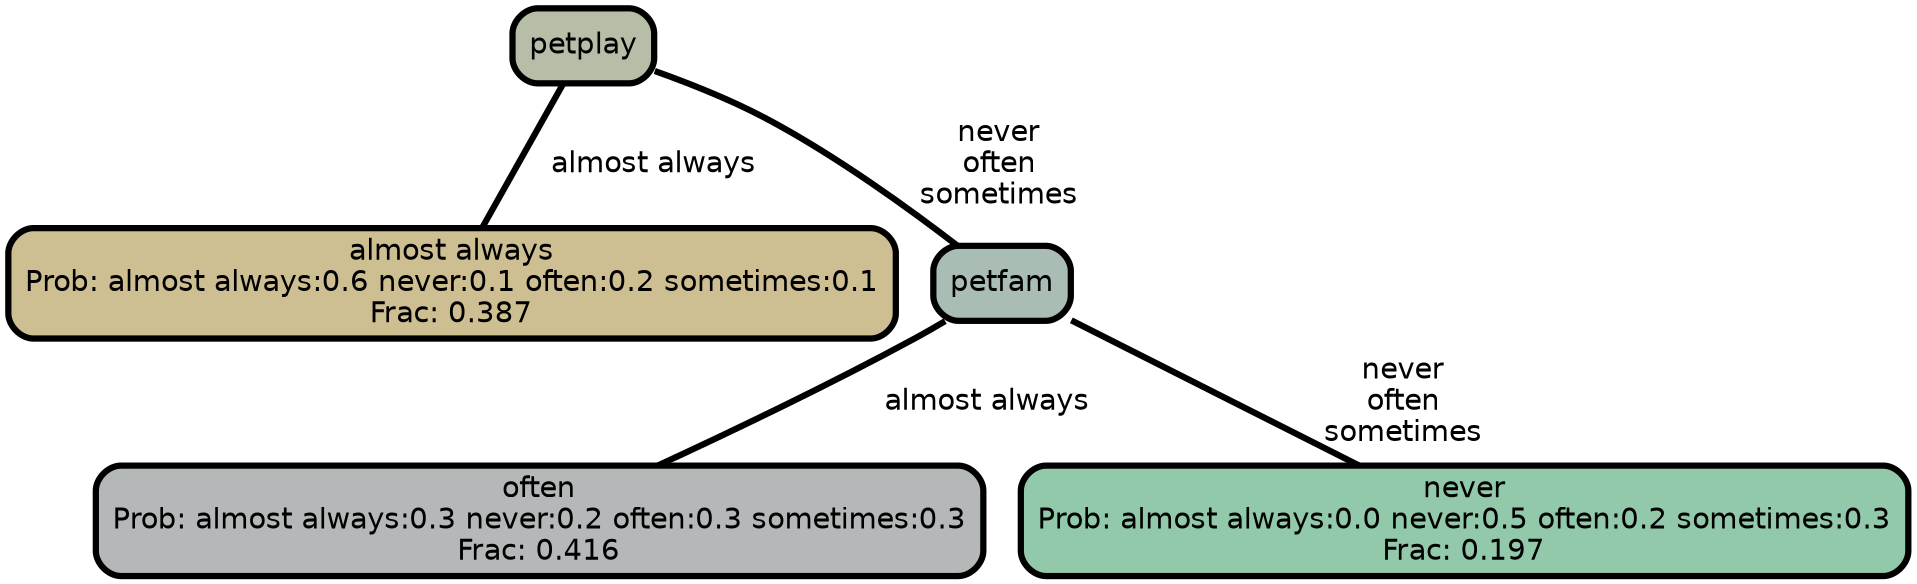 graph Tree {
node [shape=box, style="filled, rounded",color="black",penwidth="3",fontcolor="black",                 fontname=helvetica] ;
graph [ranksep="0 equally", splines=straight,                 bgcolor=transparent, dpi=200] ;
edge [fontname=helvetica, color=black] ;
0 [label="almost always
Prob: almost always:0.6 never:0.1 often:0.2 sometimes:0.1
Frac: 0.387", fillcolor="#cebf93"] ;
1 [label="petplay", fillcolor="#b7bea7"] ;
2 [label="often
Prob: almost always:0.3 never:0.2 often:0.3 sometimes:0.3
Frac: 0.416", fillcolor="#b4b8b9"] ;
3 [label="petfam", fillcolor="#a9bdb5"] ;
4 [label="never
Prob: almost always:0.0 never:0.5 often:0.2 sometimes:0.3
Frac: 0.197", fillcolor="#92c9ab"] ;
1 -- 0 [label=" almost always",penwidth=3] ;
1 -- 3 [label=" never\n often\n sometimes",penwidth=3] ;
3 -- 2 [label=" almost always",penwidth=3] ;
3 -- 4 [label=" never\n often\n sometimes",penwidth=3] ;
{rank = same;}}